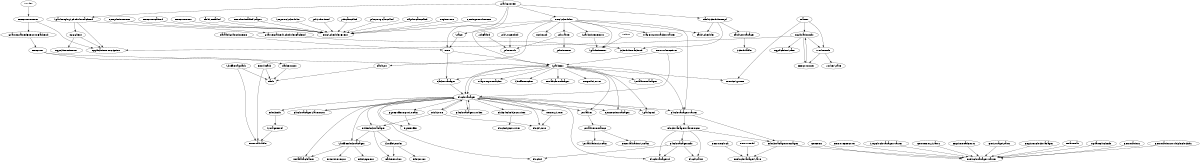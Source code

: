 digraph G {
  // spark-0.9.0-incubating
  size = "8, 15";
  ranksep=.75;
  StorageLevel -> Externalizable;
  BlockInfo -> StorageLevel;
  BlockManager -> BlockInfo;
  BlockManager -> ShuffleBlockManager;
  BlockManager -> DiskBlockManager;
  DiskBlockManager -> ShuffleBlockManager;
  BlockManager -> MemoryStore;
  BlockManager -> DiskStore;
  BlockManager -> BlockStore;
  BlockManager -> ConnectionManager;
  BlockManager -> BlockManagerSlaveActor;
  BlockManager -> MetadataCleaner;
  BlockManager -> Serializer;
  BlockManager -> SparkConf;
  BlockManager -> BlockId;
  BlockManager -> BlockManagerId;
  BlockManager -> BlockManagerMaster;
  MemoryStore -> BlockStore;
  BlockManager -> ByteBufferInputStream;
  ByteBufferInputStream -> ByteBuffer;
  BlockManager -> ByteBuffer;
  Serializer -> SerializerInstance;
  SerializerInstance -> SerializationStream;
  SerializerInstance -> DeserializationStream;
  MemoryStore -> BlockManager;
  DiskStore -> BlockManager;
  DiskStore -> DiskBlockManager;
  DiskStore -> BlockStore;
  ShuffleBlockManager -> MetadataCleaner;
  ShuffleBlockManager -> PrimitiveVector;
  ShuffleBlockManager -> FileSegment;
  DiskBlockManager -> PathResolver;
  DiskBlockManager -> ShuffleSender;
  ShuffleSender -> PathResolver;
  ShuffleSender -> FileServer;
  BlockManager -> BlockManagerWorker;
  BlockManagerWorker -> BlockManager;
  BlockManager -> DiskBlockObjectWriter;
  DiskBlockObjectWriter -> BlockObjectWriter;
  BlockManagerSlaveActor -> BlockManager;
  SparkEnv -> BlockManagerMaster;
  BlockManagerMaster -> BlockManagerMasterActor;
  BlockManagerMessages -> ToBlockManagerSlave;
  //ToBlockManagerSlave -> RemoveBlock;
  //ToBlockManagerSlave -> RemoveRdd;
  BlockManagerMessages -> ToBlockManagerMaster;
  //ToBlockManagerMaster -> RegisterBlockManager;
  //ToBlockManagerMaster -> HeartBeat;
  //ToBlockManagerMaster -> UpdateBlockInfo;
  //ToBlockManagerMaster -> GetLocations;
  //ToBlockManagerMaster -> GetLocationsMultipleBlockIds;
  //ToBlockManagerMaster -> GetPeers;
  //ToBlockManagerMaster -> RemoveExecutor;
  //ToBlockManagerMaster -> StopBlockManagerMaster;
  //ToBlockManagerMaster -> GetMemoryStatus;
  //ToBlockManagerMaster -> ExpireDeadHosts;
  //ToBlockManagerMaster -> GetStorageStatus;
  BlockManagerMaster -> BlockManagerMessages;
  BlockManagerMasterActor -> BlockManagerId;
  BlockManagerMasterActor -> BlockManagerMessages;
  BlockManagerMasterActor -> BlockStatus;
  BlockManagerMasterActor -> BlockManagerInfo;
  BlockManagerInfo -> BlockManagerId;
  BlockManagerInfo -> BlockStatus;
  BlockManagerInfo -> BlockId;
  SparkEnv -> BlockManager;
  NetworkReceiver -> SparkEnv;
  NetworkReceiver -> BlockManager;
  CacheManager -> BlockManager;
  SparkEnv -> CacheManager;
  SparkEnv -> SerializerManager;
  SparkEnv -> Serializer;
  SparkEnv -> MapOutputTracker;
  SparkEnv -> ShuffleFetcher;
  SparkEnv -> BroadcastManager;
  SparkEnv -> ConnectionManager;
  SparkEnv -> HttpFileServer;
  SparkEnv -> MetricsSystem;
  SparkEnv -> SparkConf;
  Worker -> ExecutorRunner;
  ExecutorRunner -> ApplicationDescription;
  ExecutorRunner -> CoarseGrainedExecutorBackend;
  CoarseGrainedExecutorBackend -> Executor;
  Executor -> SparkEnv;
  RDD -> SparkEnv;
  RDD -> CacheManager;
  SparkEnv -> BlockManager;
  Executor -> TaskRunner;
  TaskRunner -> Task;
  ShuffleMapTask -> Task;
  ResultTask -> Task;
  ShuffleMapTask -> Externalizable;
  ResultTask -> Externalizable;
  Master -> WorkerInfo;
  Master -> ApplicationInfo;
  WorkerInfo -> ExecutorInfo;
  WorkerInfo -> WorkerState;
  ExecutorInfo -> ApplicationInfo;
  ApplicationInfo -> ApplicationDescription;
  ApplicationInfo -> ExecutorInfo;
  ApplicationInfo -> WorkerInfo;
  ApplicationInfo -> ApplicationState;
  Master -> MetricsSystem;
  SparkContext -> SparkEnv;
  SparkContext -> DAGScheduler;
  //Source -> MetricRegistry;
  //DAGSchedulerSource -> Source;
  //DAGSchedulerSource -> MetricRegistry;
  SparkContext -> RDD;
  ParallelCollectionRDD -> RDD;
  DAGScheduler -> JobWaiter;
  JobWaiter -> JobListener;
  JobWaiter -> JobResult;
  JobSucceeded -> JobResult;
  JobFailed -> JobResult;
  DAGScheduler -> DAGSchedulerEvent;
  JobSubmitted -> DAGSchedulerEvent;
  JobCancelled -> DAGSchedulerEvent;
  JobGroupCancelled -> DAGSchedulerEvent;
  AllJobsCancelled -> DAGSchedulerEvent;
  BeginEvent -> DAGSchedulerEvent;
  GettingResultEvent -> DAGSchedulerEvent;
  CompletionEvent -> DAGSchedulerEvent;
  ExecutorGained -> DAGSchedulerEvent;
  ExecutorLost -> DAGSchedulerEvent;
  TaskSetFailed -> DAGSchedulerEvent;
  ResubmitFailedStages -> DAGSchedulerEvent;
  StopDAGScheduler -> DAGSchedulerEvent;
  DAGScheduler -> SparkListener;
  WebUI -> SparkListener;
  DAGScheduler -> SparkListenerBus;
  SparkListenerBus -> SparkListener;
  DAGScheduler -> TaskScheduler;
  DAGScheduler -> MapOutputTrackerMaster;
  DAGScheduler -> BlockManagerMaster;
  TaskSchedulerImpl -> TaskScheduler;
  DAGScheduler -> ActiveJob;
  DAGScheduler -> Stage;
  Stage -> RDD;
  DAGScheduler -> TaskSet;
  TaskSet -> Task;
  TaskSchedulerImpl -> TaskSetManager;
  TaskSetManager -> Schedulable;
  SparkContext -> TaskSchedulerImpl;
  SparkContext -> SparkDeploySchedulerBackend;
  SparkDeploySchedulerBackend -> CoarseGrainedSchedulerBackend;
  CoarseGrainedSchedulerBackend -> SchedulerBackend;
  TaskSchedulerImpl -> SchedulerBackend;
  SparkDeploySchedulerBackend -> ApplicationDescription;
  SparkDeploySchedulerBackend -> AppClient;
  AppClient -> ApplicationDescription;
  AppClient -> AppClientListener;
  //AppClient -> Master;
  RemoveBlock -> ToBlockManagerSlave;
  RemoveRdd -> ToBlockManagerSlave;
  HeartBeat -> ToBlockManagerMaster;
  UpdateBlockInfo -> ToBlockManagerMaster;
  GetLocations -> ToBlockManagerMaster;
  GetLocationsMultipleBlockIds -> ToBlockManagerMaster;
  GetPeers -> ToBlockManagerMaster;
  RemoveExecutor -> ToBlockManagerMaster;
  StopBlockManagerMaster -> ToBlockManagerMaster;
  GetMemoryStatus -> ToBlockManagerMaster;
  ExpireDeadHosts -> ToBlockManagerMaster;
  GetStorageStatus -> ToBlockManagerMaster;
  RegisterBlockManager -> ToBlockManagerMaster;
}
